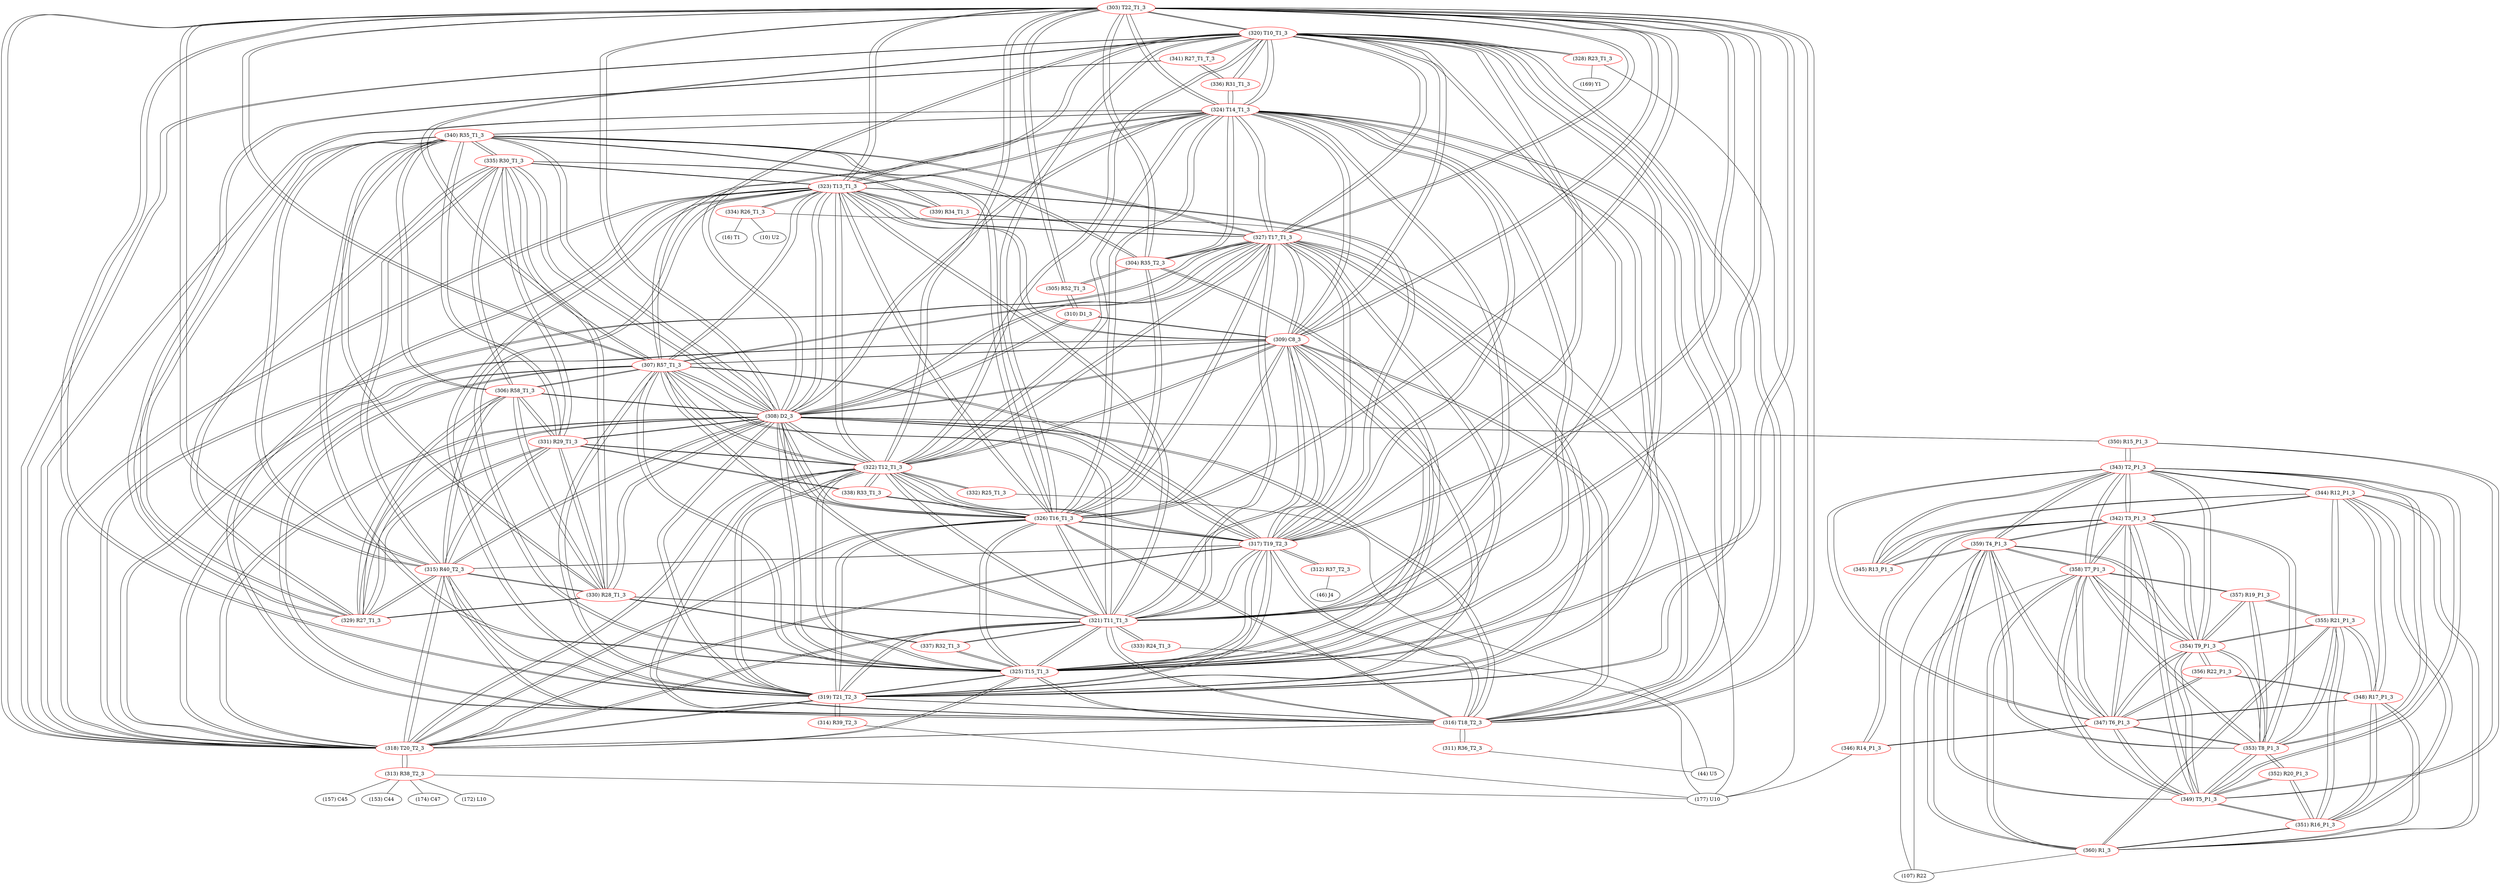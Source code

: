 graph {
	303 [label="(303) T22_T1_3" color=red]
	320 [label="(320) T10_T1_3"]
	321 [label="(321) T11_T1_3"]
	322 [label="(322) T12_T1_3"]
	323 [label="(323) T13_T1_3"]
	318 [label="(318) T20_T2_3"]
	324 [label="(324) T14_T1_3"]
	325 [label="(325) T15_T1_3"]
	316 [label="(316) T18_T2_3"]
	319 [label="(319) T21_T2_3"]
	317 [label="(317) T19_T2_3"]
	309 [label="(309) C8_3"]
	326 [label="(326) T16_T1_3"]
	327 [label="(327) T17_T1_3"]
	308 [label="(308) D2_3"]
	307 [label="(307) R57_T1_3"]
	304 [label="(304) R35_T2_3"]
	305 [label="(305) R52_T1_3"]
	315 [label="(315) R40_T2_3"]
	304 [label="(304) R35_T2_3" color=red]
	305 [label="(305) R52_T1_3"]
	303 [label="(303) T22_T1_3"]
	324 [label="(324) T14_T1_3"]
	325 [label="(325) T15_T1_3"]
	327 [label="(327) T17_T1_3"]
	326 [label="(326) T16_T1_3"]
	340 [label="(340) R35_T1_3"]
	305 [label="(305) R52_T1_3" color=red]
	310 [label="(310) D1_3"]
	304 [label="(304) R35_T2_3"]
	303 [label="(303) T22_T1_3"]
	306 [label="(306) R58_T1_3" color=red]
	308 [label="(308) D2_3"]
	315 [label="(315) R40_T2_3"]
	329 [label="(329) R27_T1_3"]
	330 [label="(330) R28_T1_3"]
	331 [label="(331) R29_T1_3"]
	335 [label="(335) R30_T1_3"]
	340 [label="(340) R35_T1_3"]
	307 [label="(307) R57_T1_3"]
	307 [label="(307) R57_T1_3" color=red]
	320 [label="(320) T10_T1_3"]
	321 [label="(321) T11_T1_3"]
	322 [label="(322) T12_T1_3"]
	323 [label="(323) T13_T1_3"]
	318 [label="(318) T20_T2_3"]
	324 [label="(324) T14_T1_3"]
	325 [label="(325) T15_T1_3"]
	316 [label="(316) T18_T2_3"]
	319 [label="(319) T21_T2_3"]
	317 [label="(317) T19_T2_3"]
	309 [label="(309) C8_3"]
	326 [label="(326) T16_T1_3"]
	327 [label="(327) T17_T1_3"]
	308 [label="(308) D2_3"]
	303 [label="(303) T22_T1_3"]
	306 [label="(306) R58_T1_3"]
	308 [label="(308) D2_3" color=red]
	306 [label="(306) R58_T1_3"]
	315 [label="(315) R40_T2_3"]
	329 [label="(329) R27_T1_3"]
	330 [label="(330) R28_T1_3"]
	331 [label="(331) R29_T1_3"]
	335 [label="(335) R30_T1_3"]
	340 [label="(340) R35_T1_3"]
	320 [label="(320) T10_T1_3"]
	321 [label="(321) T11_T1_3"]
	322 [label="(322) T12_T1_3"]
	323 [label="(323) T13_T1_3"]
	318 [label="(318) T20_T2_3"]
	324 [label="(324) T14_T1_3"]
	325 [label="(325) T15_T1_3"]
	316 [label="(316) T18_T2_3"]
	319 [label="(319) T21_T2_3"]
	317 [label="(317) T19_T2_3"]
	309 [label="(309) C8_3"]
	326 [label="(326) T16_T1_3"]
	327 [label="(327) T17_T1_3"]
	303 [label="(303) T22_T1_3"]
	307 [label="(307) R57_T1_3"]
	310 [label="(310) D1_3"]
	350 [label="(350) R15_P1_3"]
	309 [label="(309) C8_3" color=red]
	320 [label="(320) T10_T1_3"]
	321 [label="(321) T11_T1_3"]
	322 [label="(322) T12_T1_3"]
	323 [label="(323) T13_T1_3"]
	318 [label="(318) T20_T2_3"]
	324 [label="(324) T14_T1_3"]
	325 [label="(325) T15_T1_3"]
	316 [label="(316) T18_T2_3"]
	319 [label="(319) T21_T2_3"]
	317 [label="(317) T19_T2_3"]
	326 [label="(326) T16_T1_3"]
	327 [label="(327) T17_T1_3"]
	308 [label="(308) D2_3"]
	303 [label="(303) T22_T1_3"]
	307 [label="(307) R57_T1_3"]
	310 [label="(310) D1_3"]
	310 [label="(310) D1_3" color=red]
	308 [label="(308) D2_3"]
	309 [label="(309) C8_3"]
	305 [label="(305) R52_T1_3"]
	311 [label="(311) R36_T2_3" color=red]
	44 [label="(44) U5"]
	316 [label="(316) T18_T2_3"]
	312 [label="(312) R37_T2_3" color=red]
	46 [label="(46) J4"]
	317 [label="(317) T19_T2_3"]
	313 [label="(313) R38_T2_3" color=red]
	172 [label="(172) L10"]
	177 [label="(177) U10"]
	157 [label="(157) C45"]
	153 [label="(153) C44"]
	174 [label="(174) C47"]
	318 [label="(318) T20_T2_3"]
	314 [label="(314) R39_T2_3" color=red]
	177 [label="(177) U10"]
	319 [label="(319) T21_T2_3"]
	315 [label="(315) R40_T2_3" color=red]
	308 [label="(308) D2_3"]
	306 [label="(306) R58_T1_3"]
	329 [label="(329) R27_T1_3"]
	330 [label="(330) R28_T1_3"]
	331 [label="(331) R29_T1_3"]
	335 [label="(335) R30_T1_3"]
	340 [label="(340) R35_T1_3"]
	318 [label="(318) T20_T2_3"]
	319 [label="(319) T21_T2_3"]
	317 [label="(317) T19_T2_3"]
	303 [label="(303) T22_T1_3"]
	316 [label="(316) T18_T2_3"]
	316 [label="(316) T18_T2_3" color=red]
	320 [label="(320) T10_T1_3"]
	321 [label="(321) T11_T1_3"]
	322 [label="(322) T12_T1_3"]
	323 [label="(323) T13_T1_3"]
	318 [label="(318) T20_T2_3"]
	324 [label="(324) T14_T1_3"]
	325 [label="(325) T15_T1_3"]
	319 [label="(319) T21_T2_3"]
	317 [label="(317) T19_T2_3"]
	309 [label="(309) C8_3"]
	326 [label="(326) T16_T1_3"]
	327 [label="(327) T17_T1_3"]
	308 [label="(308) D2_3"]
	303 [label="(303) T22_T1_3"]
	307 [label="(307) R57_T1_3"]
	315 [label="(315) R40_T2_3"]
	311 [label="(311) R36_T2_3"]
	317 [label="(317) T19_T2_3" color=red]
	320 [label="(320) T10_T1_3"]
	321 [label="(321) T11_T1_3"]
	322 [label="(322) T12_T1_3"]
	323 [label="(323) T13_T1_3"]
	318 [label="(318) T20_T2_3"]
	324 [label="(324) T14_T1_3"]
	325 [label="(325) T15_T1_3"]
	316 [label="(316) T18_T2_3"]
	319 [label="(319) T21_T2_3"]
	309 [label="(309) C8_3"]
	326 [label="(326) T16_T1_3"]
	327 [label="(327) T17_T1_3"]
	308 [label="(308) D2_3"]
	303 [label="(303) T22_T1_3"]
	307 [label="(307) R57_T1_3"]
	315 [label="(315) R40_T2_3"]
	312 [label="(312) R37_T2_3"]
	318 [label="(318) T20_T2_3" color=red]
	320 [label="(320) T10_T1_3"]
	321 [label="(321) T11_T1_3"]
	322 [label="(322) T12_T1_3"]
	323 [label="(323) T13_T1_3"]
	324 [label="(324) T14_T1_3"]
	325 [label="(325) T15_T1_3"]
	316 [label="(316) T18_T2_3"]
	319 [label="(319) T21_T2_3"]
	317 [label="(317) T19_T2_3"]
	309 [label="(309) C8_3"]
	326 [label="(326) T16_T1_3"]
	327 [label="(327) T17_T1_3"]
	308 [label="(308) D2_3"]
	303 [label="(303) T22_T1_3"]
	307 [label="(307) R57_T1_3"]
	315 [label="(315) R40_T2_3"]
	313 [label="(313) R38_T2_3"]
	319 [label="(319) T21_T2_3" color=red]
	320 [label="(320) T10_T1_3"]
	321 [label="(321) T11_T1_3"]
	322 [label="(322) T12_T1_3"]
	323 [label="(323) T13_T1_3"]
	318 [label="(318) T20_T2_3"]
	324 [label="(324) T14_T1_3"]
	325 [label="(325) T15_T1_3"]
	316 [label="(316) T18_T2_3"]
	317 [label="(317) T19_T2_3"]
	309 [label="(309) C8_3"]
	326 [label="(326) T16_T1_3"]
	327 [label="(327) T17_T1_3"]
	308 [label="(308) D2_3"]
	303 [label="(303) T22_T1_3"]
	307 [label="(307) R57_T1_3"]
	315 [label="(315) R40_T2_3"]
	314 [label="(314) R39_T2_3"]
	320 [label="(320) T10_T1_3" color=red]
	321 [label="(321) T11_T1_3"]
	322 [label="(322) T12_T1_3"]
	323 [label="(323) T13_T1_3"]
	318 [label="(318) T20_T2_3"]
	324 [label="(324) T14_T1_3"]
	325 [label="(325) T15_T1_3"]
	316 [label="(316) T18_T2_3"]
	319 [label="(319) T21_T2_3"]
	317 [label="(317) T19_T2_3"]
	309 [label="(309) C8_3"]
	326 [label="(326) T16_T1_3"]
	327 [label="(327) T17_T1_3"]
	308 [label="(308) D2_3"]
	303 [label="(303) T22_T1_3"]
	307 [label="(307) R57_T1_3"]
	328 [label="(328) R23_T1_3"]
	336 [label="(336) R31_T1_3"]
	341 [label="(341) R27_T1_T_3"]
	321 [label="(321) T11_T1_3" color=red]
	320 [label="(320) T10_T1_3"]
	322 [label="(322) T12_T1_3"]
	323 [label="(323) T13_T1_3"]
	318 [label="(318) T20_T2_3"]
	324 [label="(324) T14_T1_3"]
	325 [label="(325) T15_T1_3"]
	316 [label="(316) T18_T2_3"]
	319 [label="(319) T21_T2_3"]
	317 [label="(317) T19_T2_3"]
	309 [label="(309) C8_3"]
	326 [label="(326) T16_T1_3"]
	327 [label="(327) T17_T1_3"]
	308 [label="(308) D2_3"]
	303 [label="(303) T22_T1_3"]
	307 [label="(307) R57_T1_3"]
	333 [label="(333) R24_T1_3"]
	337 [label="(337) R32_T1_3"]
	330 [label="(330) R28_T1_3"]
	322 [label="(322) T12_T1_3" color=red]
	320 [label="(320) T10_T1_3"]
	321 [label="(321) T11_T1_3"]
	323 [label="(323) T13_T1_3"]
	318 [label="(318) T20_T2_3"]
	324 [label="(324) T14_T1_3"]
	325 [label="(325) T15_T1_3"]
	316 [label="(316) T18_T2_3"]
	319 [label="(319) T21_T2_3"]
	317 [label="(317) T19_T2_3"]
	309 [label="(309) C8_3"]
	326 [label="(326) T16_T1_3"]
	327 [label="(327) T17_T1_3"]
	308 [label="(308) D2_3"]
	303 [label="(303) T22_T1_3"]
	307 [label="(307) R57_T1_3"]
	338 [label="(338) R33_T1_3"]
	331 [label="(331) R29_T1_3"]
	332 [label="(332) R25_T1_3"]
	323 [label="(323) T13_T1_3" color=red]
	320 [label="(320) T10_T1_3"]
	321 [label="(321) T11_T1_3"]
	322 [label="(322) T12_T1_3"]
	318 [label="(318) T20_T2_3"]
	324 [label="(324) T14_T1_3"]
	325 [label="(325) T15_T1_3"]
	316 [label="(316) T18_T2_3"]
	319 [label="(319) T21_T2_3"]
	317 [label="(317) T19_T2_3"]
	309 [label="(309) C8_3"]
	326 [label="(326) T16_T1_3"]
	327 [label="(327) T17_T1_3"]
	308 [label="(308) D2_3"]
	303 [label="(303) T22_T1_3"]
	307 [label="(307) R57_T1_3"]
	339 [label="(339) R34_T1_3"]
	335 [label="(335) R30_T1_3"]
	334 [label="(334) R26_T1_3"]
	324 [label="(324) T14_T1_3" color=red]
	320 [label="(320) T10_T1_3"]
	321 [label="(321) T11_T1_3"]
	322 [label="(322) T12_T1_3"]
	323 [label="(323) T13_T1_3"]
	318 [label="(318) T20_T2_3"]
	325 [label="(325) T15_T1_3"]
	316 [label="(316) T18_T2_3"]
	319 [label="(319) T21_T2_3"]
	317 [label="(317) T19_T2_3"]
	309 [label="(309) C8_3"]
	326 [label="(326) T16_T1_3"]
	327 [label="(327) T17_T1_3"]
	308 [label="(308) D2_3"]
	303 [label="(303) T22_T1_3"]
	307 [label="(307) R57_T1_3"]
	340 [label="(340) R35_T1_3"]
	304 [label="(304) R35_T2_3"]
	336 [label="(336) R31_T1_3"]
	325 [label="(325) T15_T1_3" color=red]
	320 [label="(320) T10_T1_3"]
	321 [label="(321) T11_T1_3"]
	322 [label="(322) T12_T1_3"]
	323 [label="(323) T13_T1_3"]
	318 [label="(318) T20_T2_3"]
	324 [label="(324) T14_T1_3"]
	316 [label="(316) T18_T2_3"]
	319 [label="(319) T21_T2_3"]
	317 [label="(317) T19_T2_3"]
	309 [label="(309) C8_3"]
	326 [label="(326) T16_T1_3"]
	327 [label="(327) T17_T1_3"]
	308 [label="(308) D2_3"]
	303 [label="(303) T22_T1_3"]
	307 [label="(307) R57_T1_3"]
	340 [label="(340) R35_T1_3"]
	304 [label="(304) R35_T2_3"]
	337 [label="(337) R32_T1_3"]
	326 [label="(326) T16_T1_3" color=red]
	320 [label="(320) T10_T1_3"]
	321 [label="(321) T11_T1_3"]
	322 [label="(322) T12_T1_3"]
	323 [label="(323) T13_T1_3"]
	318 [label="(318) T20_T2_3"]
	324 [label="(324) T14_T1_3"]
	325 [label="(325) T15_T1_3"]
	316 [label="(316) T18_T2_3"]
	319 [label="(319) T21_T2_3"]
	317 [label="(317) T19_T2_3"]
	309 [label="(309) C8_3"]
	327 [label="(327) T17_T1_3"]
	308 [label="(308) D2_3"]
	303 [label="(303) T22_T1_3"]
	307 [label="(307) R57_T1_3"]
	340 [label="(340) R35_T1_3"]
	304 [label="(304) R35_T2_3"]
	338 [label="(338) R33_T1_3"]
	327 [label="(327) T17_T1_3" color=red]
	320 [label="(320) T10_T1_3"]
	321 [label="(321) T11_T1_3"]
	322 [label="(322) T12_T1_3"]
	323 [label="(323) T13_T1_3"]
	318 [label="(318) T20_T2_3"]
	324 [label="(324) T14_T1_3"]
	325 [label="(325) T15_T1_3"]
	316 [label="(316) T18_T2_3"]
	319 [label="(319) T21_T2_3"]
	317 [label="(317) T19_T2_3"]
	309 [label="(309) C8_3"]
	326 [label="(326) T16_T1_3"]
	308 [label="(308) D2_3"]
	303 [label="(303) T22_T1_3"]
	307 [label="(307) R57_T1_3"]
	340 [label="(340) R35_T1_3"]
	304 [label="(304) R35_T2_3"]
	339 [label="(339) R34_T1_3"]
	328 [label="(328) R23_T1_3" color=red]
	169 [label="(169) Y1"]
	177 [label="(177) U10"]
	320 [label="(320) T10_T1_3"]
	329 [label="(329) R27_T1_3" color=red]
	308 [label="(308) D2_3"]
	306 [label="(306) R58_T1_3"]
	315 [label="(315) R40_T2_3"]
	330 [label="(330) R28_T1_3"]
	331 [label="(331) R29_T1_3"]
	335 [label="(335) R30_T1_3"]
	340 [label="(340) R35_T1_3"]
	341 [label="(341) R27_T1_T_3"]
	330 [label="(330) R28_T1_3" color=red]
	308 [label="(308) D2_3"]
	306 [label="(306) R58_T1_3"]
	315 [label="(315) R40_T2_3"]
	329 [label="(329) R27_T1_3"]
	331 [label="(331) R29_T1_3"]
	335 [label="(335) R30_T1_3"]
	340 [label="(340) R35_T1_3"]
	337 [label="(337) R32_T1_3"]
	321 [label="(321) T11_T1_3"]
	331 [label="(331) R29_T1_3" color=red]
	308 [label="(308) D2_3"]
	306 [label="(306) R58_T1_3"]
	315 [label="(315) R40_T2_3"]
	329 [label="(329) R27_T1_3"]
	330 [label="(330) R28_T1_3"]
	335 [label="(335) R30_T1_3"]
	340 [label="(340) R35_T1_3"]
	338 [label="(338) R33_T1_3"]
	322 [label="(322) T12_T1_3"]
	332 [label="(332) R25_T1_3" color=red]
	44 [label="(44) U5"]
	322 [label="(322) T12_T1_3"]
	333 [label="(333) R24_T1_3" color=red]
	177 [label="(177) U10"]
	321 [label="(321) T11_T1_3"]
	334 [label="(334) R26_T1_3" color=red]
	10 [label="(10) U2"]
	177 [label="(177) U10"]
	16 [label="(16) T1"]
	323 [label="(323) T13_T1_3"]
	335 [label="(335) R30_T1_3" color=red]
	308 [label="(308) D2_3"]
	306 [label="(306) R58_T1_3"]
	315 [label="(315) R40_T2_3"]
	329 [label="(329) R27_T1_3"]
	330 [label="(330) R28_T1_3"]
	331 [label="(331) R29_T1_3"]
	340 [label="(340) R35_T1_3"]
	323 [label="(323) T13_T1_3"]
	339 [label="(339) R34_T1_3"]
	336 [label="(336) R31_T1_3" color=red]
	341 [label="(341) R27_T1_T_3"]
	320 [label="(320) T10_T1_3"]
	324 [label="(324) T14_T1_3"]
	337 [label="(337) R32_T1_3" color=red]
	325 [label="(325) T15_T1_3"]
	321 [label="(321) T11_T1_3"]
	330 [label="(330) R28_T1_3"]
	338 [label="(338) R33_T1_3" color=red]
	326 [label="(326) T16_T1_3"]
	331 [label="(331) R29_T1_3"]
	322 [label="(322) T12_T1_3"]
	339 [label="(339) R34_T1_3" color=red]
	327 [label="(327) T17_T1_3"]
	323 [label="(323) T13_T1_3"]
	335 [label="(335) R30_T1_3"]
	340 [label="(340) R35_T1_3" color=red]
	308 [label="(308) D2_3"]
	306 [label="(306) R58_T1_3"]
	315 [label="(315) R40_T2_3"]
	329 [label="(329) R27_T1_3"]
	330 [label="(330) R28_T1_3"]
	331 [label="(331) R29_T1_3"]
	335 [label="(335) R30_T1_3"]
	324 [label="(324) T14_T1_3"]
	325 [label="(325) T15_T1_3"]
	327 [label="(327) T17_T1_3"]
	326 [label="(326) T16_T1_3"]
	304 [label="(304) R35_T2_3"]
	341 [label="(341) R27_T1_T_3" color=red]
	336 [label="(336) R31_T1_3"]
	320 [label="(320) T10_T1_3"]
	329 [label="(329) R27_T1_3"]
	342 [label="(342) T3_P1_3" color=red]
	359 [label="(359) T4_P1_3"]
	358 [label="(358) T7_P1_3"]
	349 [label="(349) T5_P1_3"]
	354 [label="(354) T9_P1_3"]
	353 [label="(353) T8_P1_3"]
	347 [label="(347) T6_P1_3"]
	343 [label="(343) T2_P1_3"]
	346 [label="(346) R14_P1_3"]
	345 [label="(345) R13_P1_3"]
	344 [label="(344) R12_P1_3"]
	343 [label="(343) T2_P1_3" color=red]
	342 [label="(342) T3_P1_3"]
	359 [label="(359) T4_P1_3"]
	358 [label="(358) T7_P1_3"]
	349 [label="(349) T5_P1_3"]
	354 [label="(354) T9_P1_3"]
	353 [label="(353) T8_P1_3"]
	347 [label="(347) T6_P1_3"]
	345 [label="(345) R13_P1_3"]
	344 [label="(344) R12_P1_3"]
	350 [label="(350) R15_P1_3"]
	344 [label="(344) R12_P1_3" color=red]
	355 [label="(355) R21_P1_3"]
	351 [label="(351) R16_P1_3"]
	348 [label="(348) R17_P1_3"]
	360 [label="(360) R1_3"]
	345 [label="(345) R13_P1_3"]
	342 [label="(342) T3_P1_3"]
	343 [label="(343) T2_P1_3"]
	345 [label="(345) R13_P1_3" color=red]
	359 [label="(359) T4_P1_3"]
	342 [label="(342) T3_P1_3"]
	344 [label="(344) R12_P1_3"]
	343 [label="(343) T2_P1_3"]
	346 [label="(346) R14_P1_3" color=red]
	177 [label="(177) U10"]
	342 [label="(342) T3_P1_3"]
	347 [label="(347) T6_P1_3"]
	347 [label="(347) T6_P1_3" color=red]
	342 [label="(342) T3_P1_3"]
	359 [label="(359) T4_P1_3"]
	358 [label="(358) T7_P1_3"]
	349 [label="(349) T5_P1_3"]
	354 [label="(354) T9_P1_3"]
	353 [label="(353) T8_P1_3"]
	343 [label="(343) T2_P1_3"]
	346 [label="(346) R14_P1_3"]
	356 [label="(356) R22_P1_3"]
	348 [label="(348) R17_P1_3"]
	348 [label="(348) R17_P1_3" color=red]
	355 [label="(355) R21_P1_3"]
	351 [label="(351) R16_P1_3"]
	344 [label="(344) R12_P1_3"]
	360 [label="(360) R1_3"]
	356 [label="(356) R22_P1_3"]
	347 [label="(347) T6_P1_3"]
	349 [label="(349) T5_P1_3" color=red]
	342 [label="(342) T3_P1_3"]
	359 [label="(359) T4_P1_3"]
	358 [label="(358) T7_P1_3"]
	354 [label="(354) T9_P1_3"]
	353 [label="(353) T8_P1_3"]
	347 [label="(347) T6_P1_3"]
	343 [label="(343) T2_P1_3"]
	350 [label="(350) R15_P1_3"]
	351 [label="(351) R16_P1_3"]
	352 [label="(352) R20_P1_3"]
	350 [label="(350) R15_P1_3" color=red]
	308 [label="(308) D2_3"]
	343 [label="(343) T2_P1_3"]
	349 [label="(349) T5_P1_3"]
	351 [label="(351) R16_P1_3" color=red]
	355 [label="(355) R21_P1_3"]
	344 [label="(344) R12_P1_3"]
	348 [label="(348) R17_P1_3"]
	360 [label="(360) R1_3"]
	349 [label="(349) T5_P1_3"]
	352 [label="(352) R20_P1_3"]
	352 [label="(352) R20_P1_3" color=red]
	353 [label="(353) T8_P1_3"]
	351 [label="(351) R16_P1_3"]
	349 [label="(349) T5_P1_3"]
	353 [label="(353) T8_P1_3" color=red]
	342 [label="(342) T3_P1_3"]
	359 [label="(359) T4_P1_3"]
	358 [label="(358) T7_P1_3"]
	349 [label="(349) T5_P1_3"]
	354 [label="(354) T9_P1_3"]
	347 [label="(347) T6_P1_3"]
	343 [label="(343) T2_P1_3"]
	355 [label="(355) R21_P1_3"]
	357 [label="(357) R19_P1_3"]
	352 [label="(352) R20_P1_3"]
	354 [label="(354) T9_P1_3" color=red]
	356 [label="(356) R22_P1_3"]
	342 [label="(342) T3_P1_3"]
	359 [label="(359) T4_P1_3"]
	358 [label="(358) T7_P1_3"]
	349 [label="(349) T5_P1_3"]
	353 [label="(353) T8_P1_3"]
	347 [label="(347) T6_P1_3"]
	343 [label="(343) T2_P1_3"]
	355 [label="(355) R21_P1_3"]
	357 [label="(357) R19_P1_3"]
	355 [label="(355) R21_P1_3" color=red]
	351 [label="(351) R16_P1_3"]
	344 [label="(344) R12_P1_3"]
	348 [label="(348) R17_P1_3"]
	360 [label="(360) R1_3"]
	354 [label="(354) T9_P1_3"]
	353 [label="(353) T8_P1_3"]
	357 [label="(357) R19_P1_3"]
	356 [label="(356) R22_P1_3" color=red]
	354 [label="(354) T9_P1_3"]
	347 [label="(347) T6_P1_3"]
	348 [label="(348) R17_P1_3"]
	357 [label="(357) R19_P1_3" color=red]
	354 [label="(354) T9_P1_3"]
	355 [label="(355) R21_P1_3"]
	353 [label="(353) T8_P1_3"]
	358 [label="(358) T7_P1_3"]
	358 [label="(358) T7_P1_3" color=red]
	342 [label="(342) T3_P1_3"]
	359 [label="(359) T4_P1_3"]
	349 [label="(349) T5_P1_3"]
	354 [label="(354) T9_P1_3"]
	353 [label="(353) T8_P1_3"]
	347 [label="(347) T6_P1_3"]
	343 [label="(343) T2_P1_3"]
	360 [label="(360) R1_3"]
	107 [label="(107) R22"]
	357 [label="(357) R19_P1_3"]
	359 [label="(359) T4_P1_3" color=red]
	342 [label="(342) T3_P1_3"]
	358 [label="(358) T7_P1_3"]
	349 [label="(349) T5_P1_3"]
	354 [label="(354) T9_P1_3"]
	353 [label="(353) T8_P1_3"]
	347 [label="(347) T6_P1_3"]
	343 [label="(343) T2_P1_3"]
	345 [label="(345) R13_P1_3"]
	360 [label="(360) R1_3"]
	107 [label="(107) R22"]
	360 [label="(360) R1_3" color=red]
	359 [label="(359) T4_P1_3"]
	358 [label="(358) T7_P1_3"]
	107 [label="(107) R22"]
	355 [label="(355) R21_P1_3"]
	351 [label="(351) R16_P1_3"]
	344 [label="(344) R12_P1_3"]
	348 [label="(348) R17_P1_3"]
	303 -- 320
	303 -- 321
	303 -- 322
	303 -- 323
	303 -- 318
	303 -- 324
	303 -- 325
	303 -- 316
	303 -- 319
	303 -- 317
	303 -- 309
	303 -- 326
	303 -- 327
	303 -- 308
	303 -- 307
	303 -- 304
	303 -- 305
	303 -- 315
	304 -- 305
	304 -- 303
	304 -- 324
	304 -- 325
	304 -- 327
	304 -- 326
	304 -- 340
	305 -- 310
	305 -- 304
	305 -- 303
	306 -- 308
	306 -- 315
	306 -- 329
	306 -- 330
	306 -- 331
	306 -- 335
	306 -- 340
	306 -- 307
	307 -- 320
	307 -- 321
	307 -- 322
	307 -- 323
	307 -- 318
	307 -- 324
	307 -- 325
	307 -- 316
	307 -- 319
	307 -- 317
	307 -- 309
	307 -- 326
	307 -- 327
	307 -- 308
	307 -- 303
	307 -- 306
	308 -- 306
	308 -- 315
	308 -- 329
	308 -- 330
	308 -- 331
	308 -- 335
	308 -- 340
	308 -- 320
	308 -- 321
	308 -- 322
	308 -- 323
	308 -- 318
	308 -- 324
	308 -- 325
	308 -- 316
	308 -- 319
	308 -- 317
	308 -- 309
	308 -- 326
	308 -- 327
	308 -- 303
	308 -- 307
	308 -- 310
	308 -- 350
	309 -- 320
	309 -- 321
	309 -- 322
	309 -- 323
	309 -- 318
	309 -- 324
	309 -- 325
	309 -- 316
	309 -- 319
	309 -- 317
	309 -- 326
	309 -- 327
	309 -- 308
	309 -- 303
	309 -- 307
	309 -- 310
	310 -- 308
	310 -- 309
	310 -- 305
	311 -- 44
	311 -- 316
	312 -- 46
	312 -- 317
	313 -- 172
	313 -- 177
	313 -- 157
	313 -- 153
	313 -- 174
	313 -- 318
	314 -- 177
	314 -- 319
	315 -- 308
	315 -- 306
	315 -- 329
	315 -- 330
	315 -- 331
	315 -- 335
	315 -- 340
	315 -- 318
	315 -- 319
	315 -- 317
	315 -- 303
	315 -- 316
	316 -- 320
	316 -- 321
	316 -- 322
	316 -- 323
	316 -- 318
	316 -- 324
	316 -- 325
	316 -- 319
	316 -- 317
	316 -- 309
	316 -- 326
	316 -- 327
	316 -- 308
	316 -- 303
	316 -- 307
	316 -- 315
	316 -- 311
	317 -- 320
	317 -- 321
	317 -- 322
	317 -- 323
	317 -- 318
	317 -- 324
	317 -- 325
	317 -- 316
	317 -- 319
	317 -- 309
	317 -- 326
	317 -- 327
	317 -- 308
	317 -- 303
	317 -- 307
	317 -- 315
	317 -- 312
	318 -- 320
	318 -- 321
	318 -- 322
	318 -- 323
	318 -- 324
	318 -- 325
	318 -- 316
	318 -- 319
	318 -- 317
	318 -- 309
	318 -- 326
	318 -- 327
	318 -- 308
	318 -- 303
	318 -- 307
	318 -- 315
	318 -- 313
	319 -- 320
	319 -- 321
	319 -- 322
	319 -- 323
	319 -- 318
	319 -- 324
	319 -- 325
	319 -- 316
	319 -- 317
	319 -- 309
	319 -- 326
	319 -- 327
	319 -- 308
	319 -- 303
	319 -- 307
	319 -- 315
	319 -- 314
	320 -- 321
	320 -- 322
	320 -- 323
	320 -- 318
	320 -- 324
	320 -- 325
	320 -- 316
	320 -- 319
	320 -- 317
	320 -- 309
	320 -- 326
	320 -- 327
	320 -- 308
	320 -- 303
	320 -- 307
	320 -- 328
	320 -- 336
	320 -- 341
	321 -- 320
	321 -- 322
	321 -- 323
	321 -- 318
	321 -- 324
	321 -- 325
	321 -- 316
	321 -- 319
	321 -- 317
	321 -- 309
	321 -- 326
	321 -- 327
	321 -- 308
	321 -- 303
	321 -- 307
	321 -- 333
	321 -- 337
	321 -- 330
	322 -- 320
	322 -- 321
	322 -- 323
	322 -- 318
	322 -- 324
	322 -- 325
	322 -- 316
	322 -- 319
	322 -- 317
	322 -- 309
	322 -- 326
	322 -- 327
	322 -- 308
	322 -- 303
	322 -- 307
	322 -- 338
	322 -- 331
	322 -- 332
	323 -- 320
	323 -- 321
	323 -- 322
	323 -- 318
	323 -- 324
	323 -- 325
	323 -- 316
	323 -- 319
	323 -- 317
	323 -- 309
	323 -- 326
	323 -- 327
	323 -- 308
	323 -- 303
	323 -- 307
	323 -- 339
	323 -- 335
	323 -- 334
	324 -- 320
	324 -- 321
	324 -- 322
	324 -- 323
	324 -- 318
	324 -- 325
	324 -- 316
	324 -- 319
	324 -- 317
	324 -- 309
	324 -- 326
	324 -- 327
	324 -- 308
	324 -- 303
	324 -- 307
	324 -- 340
	324 -- 304
	324 -- 336
	325 -- 320
	325 -- 321
	325 -- 322
	325 -- 323
	325 -- 318
	325 -- 324
	325 -- 316
	325 -- 319
	325 -- 317
	325 -- 309
	325 -- 326
	325 -- 327
	325 -- 308
	325 -- 303
	325 -- 307
	325 -- 340
	325 -- 304
	325 -- 337
	326 -- 320
	326 -- 321
	326 -- 322
	326 -- 323
	326 -- 318
	326 -- 324
	326 -- 325
	326 -- 316
	326 -- 319
	326 -- 317
	326 -- 309
	326 -- 327
	326 -- 308
	326 -- 303
	326 -- 307
	326 -- 340
	326 -- 304
	326 -- 338
	327 -- 320
	327 -- 321
	327 -- 322
	327 -- 323
	327 -- 318
	327 -- 324
	327 -- 325
	327 -- 316
	327 -- 319
	327 -- 317
	327 -- 309
	327 -- 326
	327 -- 308
	327 -- 303
	327 -- 307
	327 -- 340
	327 -- 304
	327 -- 339
	328 -- 169
	328 -- 177
	328 -- 320
	329 -- 308
	329 -- 306
	329 -- 315
	329 -- 330
	329 -- 331
	329 -- 335
	329 -- 340
	329 -- 341
	330 -- 308
	330 -- 306
	330 -- 315
	330 -- 329
	330 -- 331
	330 -- 335
	330 -- 340
	330 -- 337
	330 -- 321
	331 -- 308
	331 -- 306
	331 -- 315
	331 -- 329
	331 -- 330
	331 -- 335
	331 -- 340
	331 -- 338
	331 -- 322
	332 -- 44
	332 -- 322
	333 -- 177
	333 -- 321
	334 -- 10
	334 -- 177
	334 -- 16
	334 -- 323
	335 -- 308
	335 -- 306
	335 -- 315
	335 -- 329
	335 -- 330
	335 -- 331
	335 -- 340
	335 -- 323
	335 -- 339
	336 -- 341
	336 -- 320
	336 -- 324
	337 -- 325
	337 -- 321
	337 -- 330
	338 -- 326
	338 -- 331
	338 -- 322
	339 -- 327
	339 -- 323
	339 -- 335
	340 -- 308
	340 -- 306
	340 -- 315
	340 -- 329
	340 -- 330
	340 -- 331
	340 -- 335
	340 -- 324
	340 -- 325
	340 -- 327
	340 -- 326
	340 -- 304
	341 -- 336
	341 -- 320
	341 -- 329
	342 -- 359
	342 -- 358
	342 -- 349
	342 -- 354
	342 -- 353
	342 -- 347
	342 -- 343
	342 -- 346
	342 -- 345
	342 -- 344
	343 -- 342
	343 -- 359
	343 -- 358
	343 -- 349
	343 -- 354
	343 -- 353
	343 -- 347
	343 -- 345
	343 -- 344
	343 -- 350
	344 -- 355
	344 -- 351
	344 -- 348
	344 -- 360
	344 -- 345
	344 -- 342
	344 -- 343
	345 -- 359
	345 -- 342
	345 -- 344
	345 -- 343
	346 -- 177
	346 -- 342
	346 -- 347
	347 -- 342
	347 -- 359
	347 -- 358
	347 -- 349
	347 -- 354
	347 -- 353
	347 -- 343
	347 -- 346
	347 -- 356
	347 -- 348
	348 -- 355
	348 -- 351
	348 -- 344
	348 -- 360
	348 -- 356
	348 -- 347
	349 -- 342
	349 -- 359
	349 -- 358
	349 -- 354
	349 -- 353
	349 -- 347
	349 -- 343
	349 -- 350
	349 -- 351
	349 -- 352
	350 -- 308
	350 -- 343
	350 -- 349
	351 -- 355
	351 -- 344
	351 -- 348
	351 -- 360
	351 -- 349
	351 -- 352
	352 -- 353
	352 -- 351
	352 -- 349
	353 -- 342
	353 -- 359
	353 -- 358
	353 -- 349
	353 -- 354
	353 -- 347
	353 -- 343
	353 -- 355
	353 -- 357
	353 -- 352
	354 -- 356
	354 -- 342
	354 -- 359
	354 -- 358
	354 -- 349
	354 -- 353
	354 -- 347
	354 -- 343
	354 -- 355
	354 -- 357
	355 -- 351
	355 -- 344
	355 -- 348
	355 -- 360
	355 -- 354
	355 -- 353
	355 -- 357
	356 -- 354
	356 -- 347
	356 -- 348
	357 -- 354
	357 -- 355
	357 -- 353
	357 -- 358
	358 -- 342
	358 -- 359
	358 -- 349
	358 -- 354
	358 -- 353
	358 -- 347
	358 -- 343
	358 -- 360
	358 -- 107
	358 -- 357
	359 -- 342
	359 -- 358
	359 -- 349
	359 -- 354
	359 -- 353
	359 -- 347
	359 -- 343
	359 -- 345
	359 -- 360
	359 -- 107
	360 -- 359
	360 -- 358
	360 -- 107
	360 -- 355
	360 -- 351
	360 -- 344
	360 -- 348
}